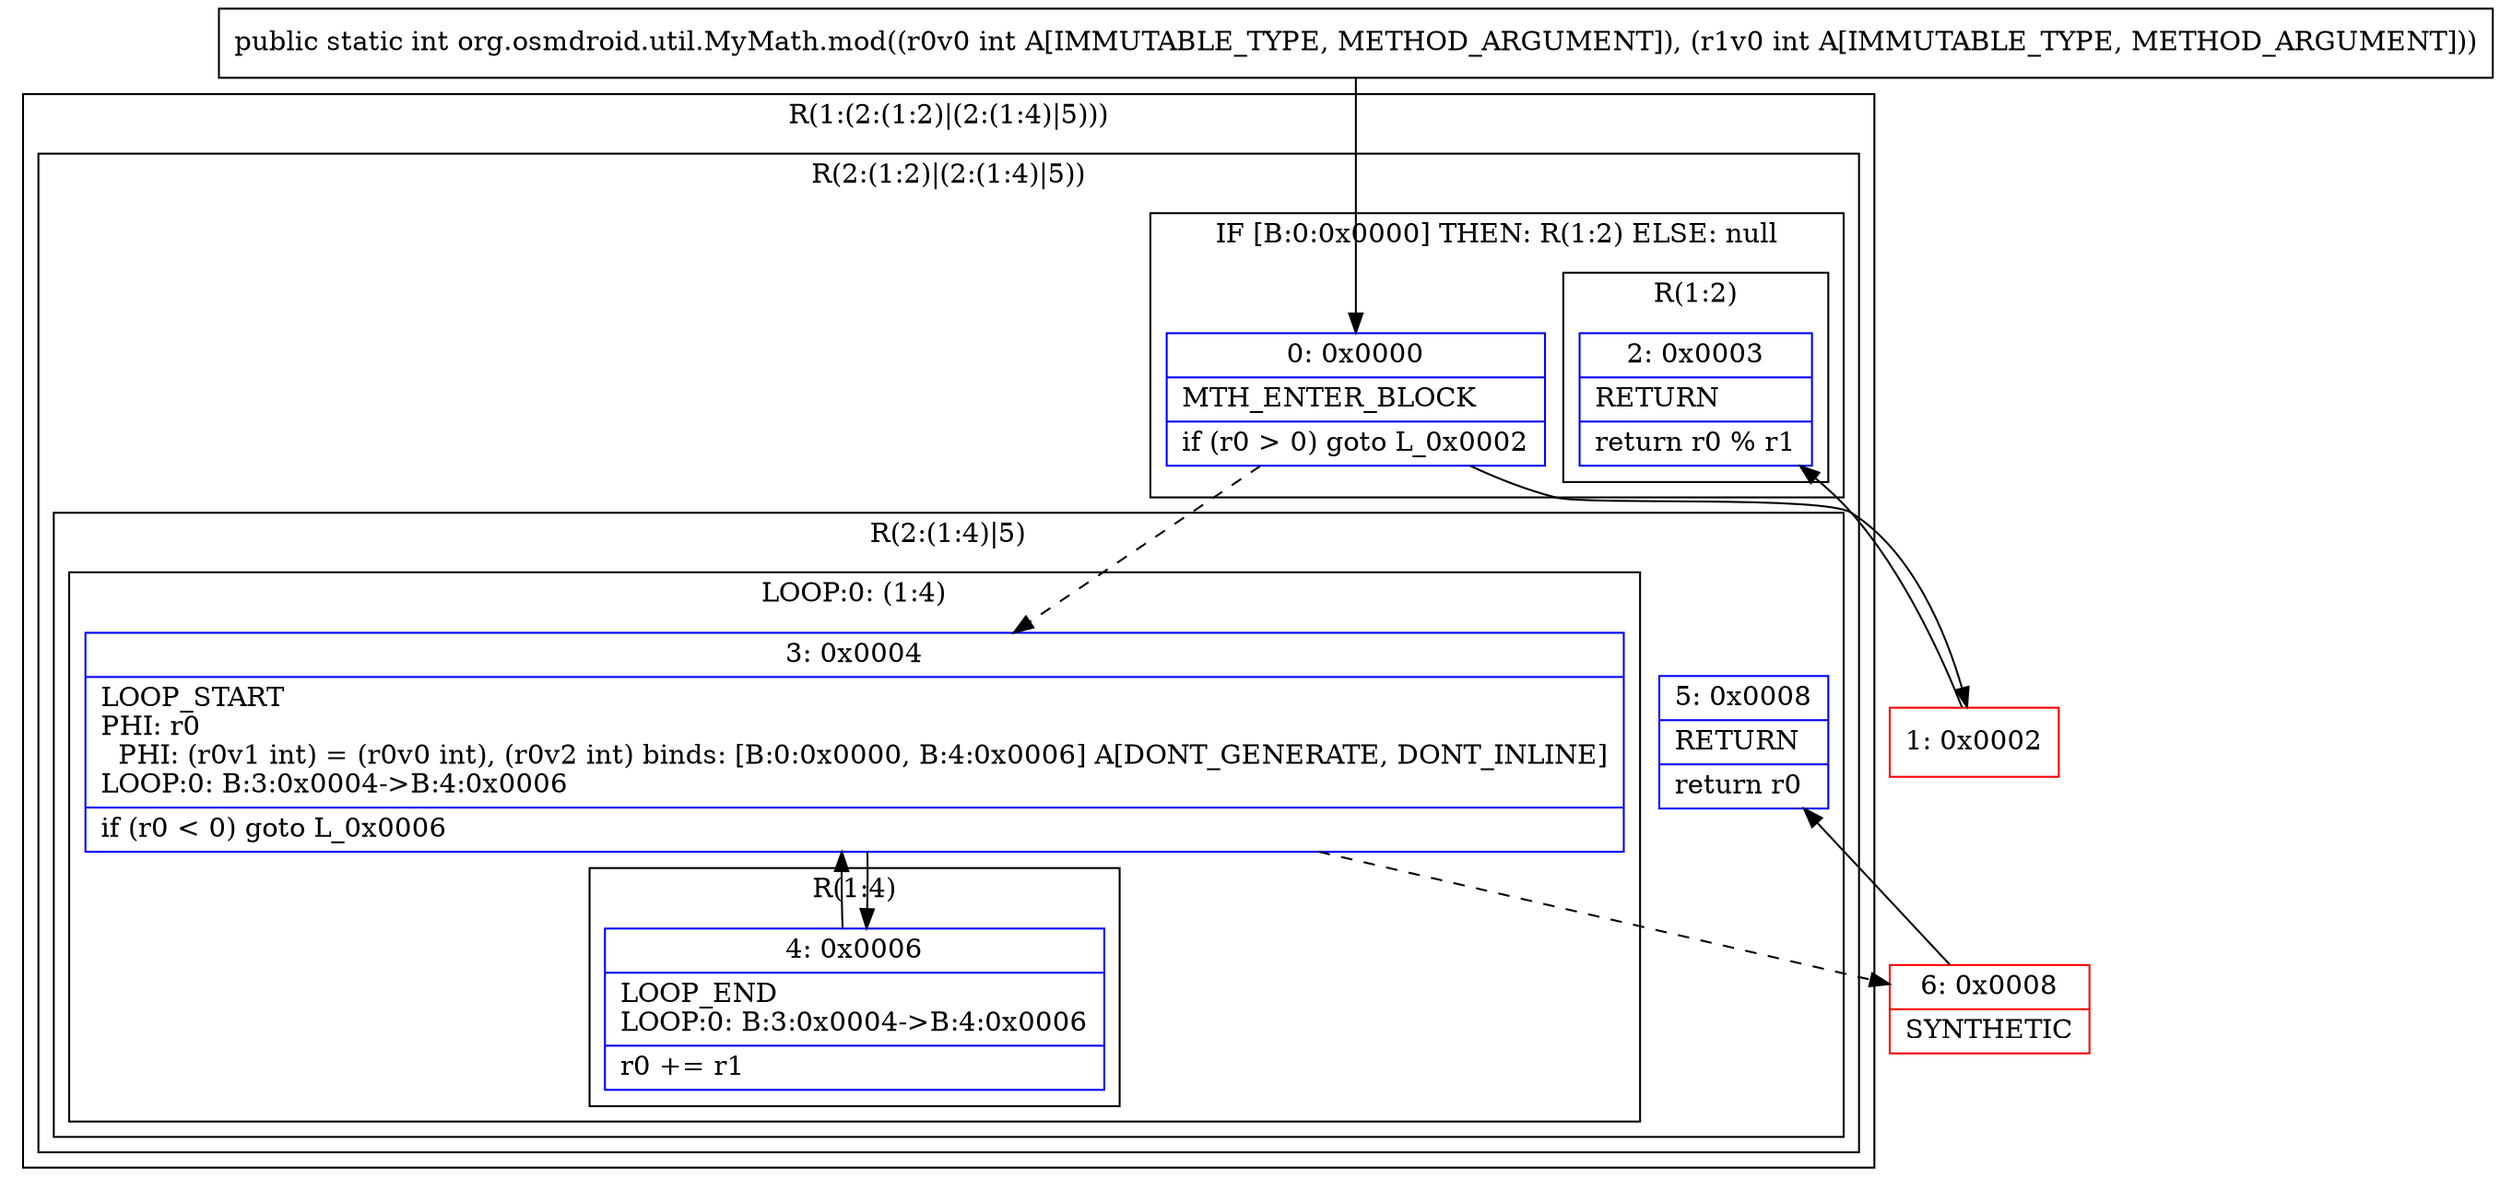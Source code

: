 digraph "CFG fororg.osmdroid.util.MyMath.mod(II)I" {
subgraph cluster_Region_582221490 {
label = "R(1:(2:(1:2)|(2:(1:4)|5)))";
node [shape=record,color=blue];
subgraph cluster_Region_576222351 {
label = "R(2:(1:2)|(2:(1:4)|5))";
node [shape=record,color=blue];
subgraph cluster_IfRegion_1780589332 {
label = "IF [B:0:0x0000] THEN: R(1:2) ELSE: null";
node [shape=record,color=blue];
Node_0 [shape=record,label="{0\:\ 0x0000|MTH_ENTER_BLOCK\l|if (r0 \> 0) goto L_0x0002\l}"];
subgraph cluster_Region_360250259 {
label = "R(1:2)";
node [shape=record,color=blue];
Node_2 [shape=record,label="{2\:\ 0x0003|RETURN\l|return r0 % r1\l}"];
}
}
subgraph cluster_Region_679727584 {
label = "R(2:(1:4)|5)";
node [shape=record,color=blue];
subgraph cluster_LoopRegion_1226716275 {
label = "LOOP:0: (1:4)";
node [shape=record,color=blue];
Node_3 [shape=record,label="{3\:\ 0x0004|LOOP_START\lPHI: r0 \l  PHI: (r0v1 int) = (r0v0 int), (r0v2 int) binds: [B:0:0x0000, B:4:0x0006] A[DONT_GENERATE, DONT_INLINE]\lLOOP:0: B:3:0x0004\-\>B:4:0x0006\l|if (r0 \< 0) goto L_0x0006\l}"];
subgraph cluster_Region_784340807 {
label = "R(1:4)";
node [shape=record,color=blue];
Node_4 [shape=record,label="{4\:\ 0x0006|LOOP_END\lLOOP:0: B:3:0x0004\-\>B:4:0x0006\l|r0 += r1\l}"];
}
}
Node_5 [shape=record,label="{5\:\ 0x0008|RETURN\l|return r0\l}"];
}
}
}
Node_1 [shape=record,color=red,label="{1\:\ 0x0002}"];
Node_6 [shape=record,color=red,label="{6\:\ 0x0008|SYNTHETIC\l}"];
MethodNode[shape=record,label="{public static int org.osmdroid.util.MyMath.mod((r0v0 int A[IMMUTABLE_TYPE, METHOD_ARGUMENT]), (r1v0 int A[IMMUTABLE_TYPE, METHOD_ARGUMENT])) }"];
MethodNode -> Node_0;
Node_0 -> Node_1;
Node_0 -> Node_3[style=dashed];
Node_3 -> Node_4;
Node_3 -> Node_6[style=dashed];
Node_4 -> Node_3;
Node_1 -> Node_2;
Node_6 -> Node_5;
}

